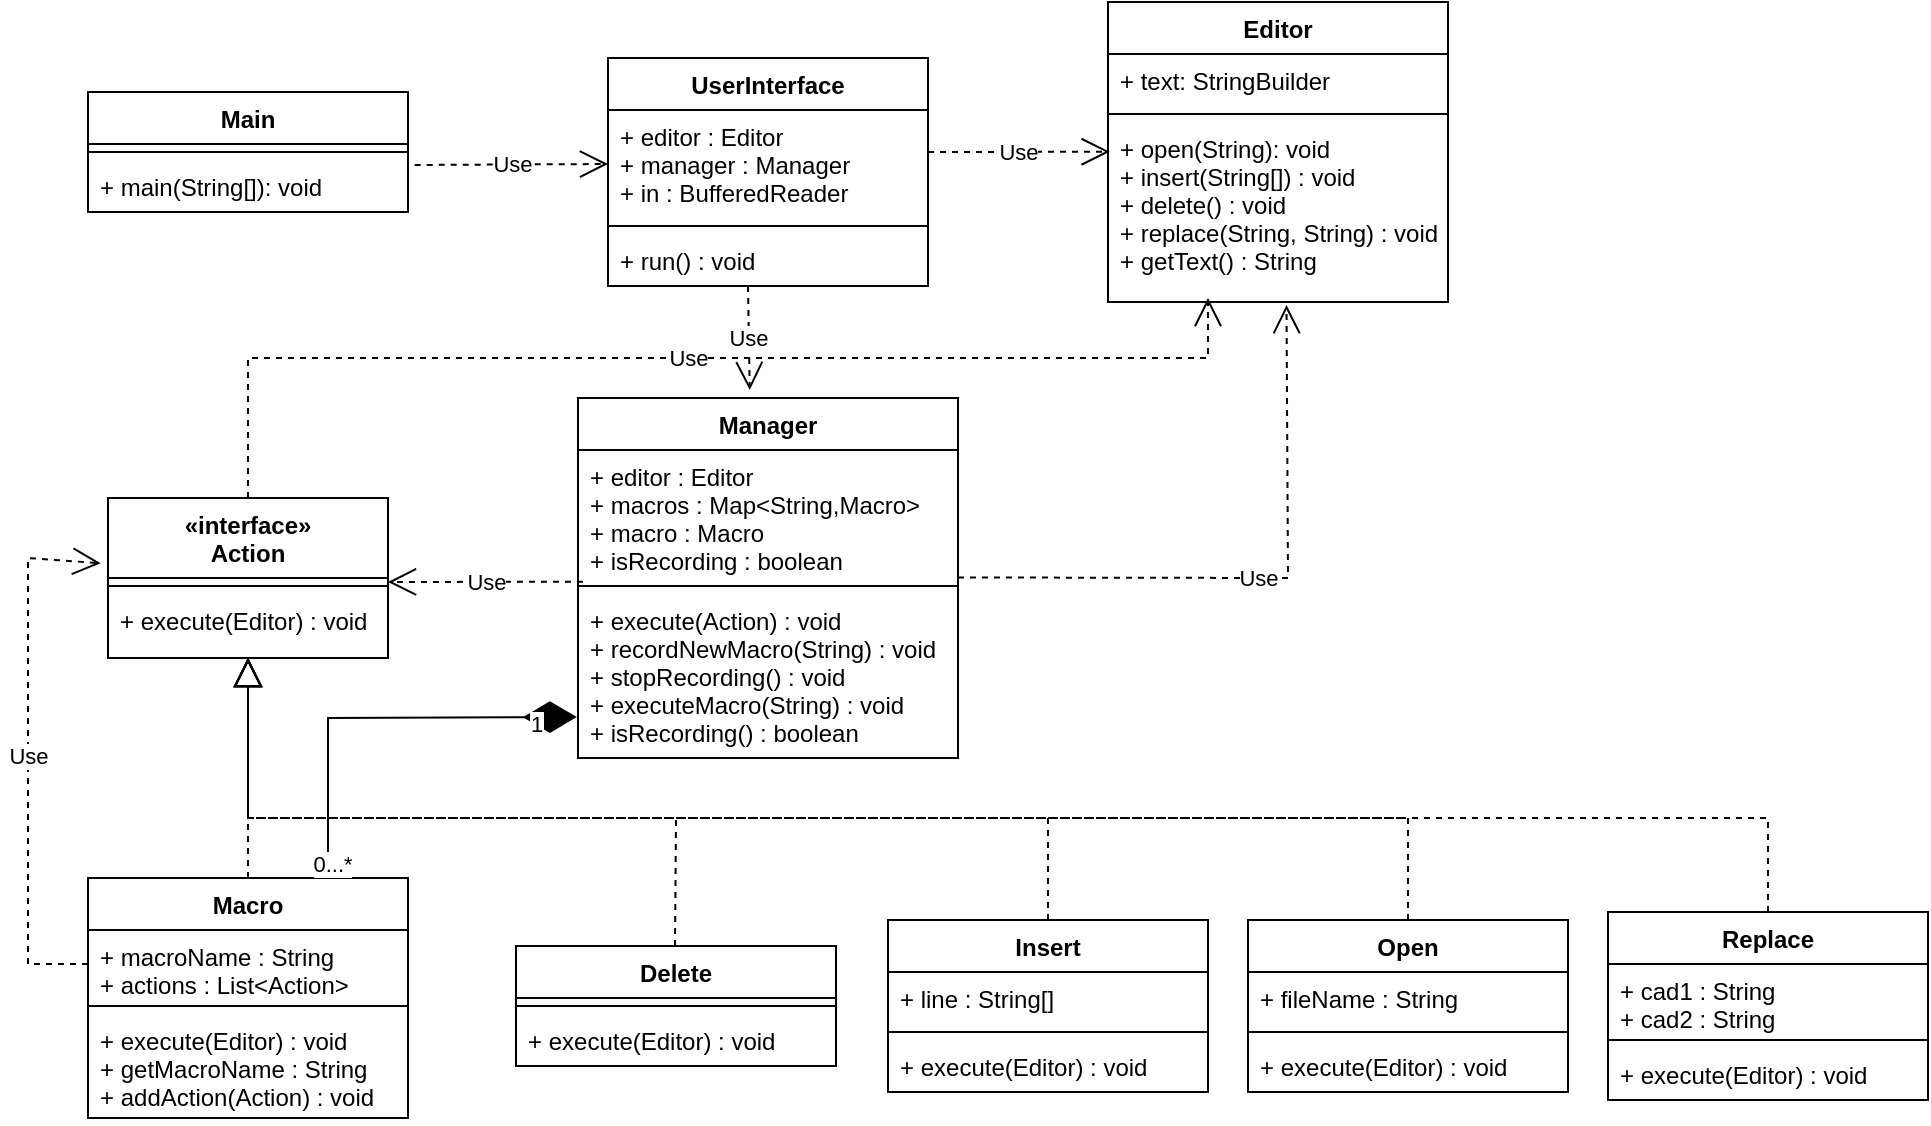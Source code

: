 <mxfile version="20.6.2" type="device"><diagram id="EHMR90krVpSM7yrGwo8S" name="Página-1"><mxGraphModel dx="1941" dy="1704" grid="1" gridSize="10" guides="1" tooltips="1" connect="1" arrows="1" fold="1" page="1" pageScale="1" pageWidth="827" pageHeight="1169" math="0" shadow="0"><root><mxCell id="0"/><mxCell id="1" parent="0"/><mxCell id="iSzbLpM4CHKdNyTtRloV-1" value="Main" style="swimlane;fontStyle=1;align=center;verticalAlign=top;childLayout=stackLayout;horizontal=1;startSize=26;horizontalStack=0;resizeParent=1;resizeParentMax=0;resizeLast=0;collapsible=1;marginBottom=0;" vertex="1" parent="1"><mxGeometry x="40" y="87" width="160" height="60" as="geometry"/></mxCell><mxCell id="iSzbLpM4CHKdNyTtRloV-3" value="" style="line;strokeWidth=1;fillColor=none;align=left;verticalAlign=middle;spacingTop=-1;spacingLeft=3;spacingRight=3;rotatable=0;labelPosition=right;points=[];portConstraint=eastwest;strokeColor=inherit;" vertex="1" parent="iSzbLpM4CHKdNyTtRloV-1"><mxGeometry y="26" width="160" height="8" as="geometry"/></mxCell><mxCell id="iSzbLpM4CHKdNyTtRloV-4" value="+ main(String[]): void" style="text;strokeColor=none;fillColor=none;align=left;verticalAlign=top;spacingLeft=4;spacingRight=4;overflow=hidden;rotatable=0;points=[[0,0.5],[1,0.5]];portConstraint=eastwest;" vertex="1" parent="iSzbLpM4CHKdNyTtRloV-1"><mxGeometry y="34" width="160" height="26" as="geometry"/></mxCell><mxCell id="iSzbLpM4CHKdNyTtRloV-5" value="Editor" style="swimlane;fontStyle=1;align=center;verticalAlign=top;childLayout=stackLayout;horizontal=1;startSize=26;horizontalStack=0;resizeParent=1;resizeParentMax=0;resizeLast=0;collapsible=1;marginBottom=0;" vertex="1" parent="1"><mxGeometry x="550" y="42" width="170" height="150" as="geometry"/></mxCell><mxCell id="iSzbLpM4CHKdNyTtRloV-6" value="+ text: StringBuilder" style="text;strokeColor=none;fillColor=none;align=left;verticalAlign=top;spacingLeft=4;spacingRight=4;overflow=hidden;rotatable=0;points=[[0,0.5],[1,0.5]];portConstraint=eastwest;" vertex="1" parent="iSzbLpM4CHKdNyTtRloV-5"><mxGeometry y="26" width="170" height="26" as="geometry"/></mxCell><mxCell id="iSzbLpM4CHKdNyTtRloV-7" value="" style="line;strokeWidth=1;fillColor=none;align=left;verticalAlign=middle;spacingTop=-1;spacingLeft=3;spacingRight=3;rotatable=0;labelPosition=right;points=[];portConstraint=eastwest;strokeColor=inherit;" vertex="1" parent="iSzbLpM4CHKdNyTtRloV-5"><mxGeometry y="52" width="170" height="8" as="geometry"/></mxCell><mxCell id="iSzbLpM4CHKdNyTtRloV-8" value="+ open(String): void&#10;+ insert(String[]) : void&#10;+ delete() : void&#10;+ replace(String, String) : void&#10;+ getText() : String" style="text;strokeColor=none;fillColor=none;align=left;verticalAlign=top;spacingLeft=4;spacingRight=4;overflow=hidden;rotatable=0;points=[[0,0.5],[1,0.5]];portConstraint=eastwest;" vertex="1" parent="iSzbLpM4CHKdNyTtRloV-5"><mxGeometry y="60" width="170" height="90" as="geometry"/></mxCell><mxCell id="iSzbLpM4CHKdNyTtRloV-13" value="Manager" style="swimlane;fontStyle=1;align=center;verticalAlign=top;childLayout=stackLayout;horizontal=1;startSize=26;horizontalStack=0;resizeParent=1;resizeParentMax=0;resizeLast=0;collapsible=1;marginBottom=0;" vertex="1" parent="1"><mxGeometry x="285" y="240" width="190" height="180" as="geometry"/></mxCell><mxCell id="iSzbLpM4CHKdNyTtRloV-14" value="+ editor : Editor&#10;+ macros : Map&lt;String,Macro&gt;&#10;+ macro : Macro&#10;+ isRecording : boolean" style="text;strokeColor=none;fillColor=none;align=left;verticalAlign=top;spacingLeft=4;spacingRight=4;overflow=hidden;rotatable=0;points=[[0,0.5],[1,0.5]];portConstraint=eastwest;" vertex="1" parent="iSzbLpM4CHKdNyTtRloV-13"><mxGeometry y="26" width="190" height="64" as="geometry"/></mxCell><mxCell id="iSzbLpM4CHKdNyTtRloV-15" value="" style="line;strokeWidth=1;fillColor=none;align=left;verticalAlign=middle;spacingTop=-1;spacingLeft=3;spacingRight=3;rotatable=0;labelPosition=right;points=[];portConstraint=eastwest;strokeColor=inherit;" vertex="1" parent="iSzbLpM4CHKdNyTtRloV-13"><mxGeometry y="90" width="190" height="8" as="geometry"/></mxCell><mxCell id="iSzbLpM4CHKdNyTtRloV-16" value="+ execute(Action) : void&#10;+ recordNewMacro(String) : void&#10;+ stopRecording() : void&#10;+ executeMacro(String) : void&#10;+ isRecording() : boolean" style="text;strokeColor=none;fillColor=none;align=left;verticalAlign=top;spacingLeft=4;spacingRight=4;overflow=hidden;rotatable=0;points=[[0,0.5],[1,0.5]];portConstraint=eastwest;" vertex="1" parent="iSzbLpM4CHKdNyTtRloV-13"><mxGeometry y="98" width="190" height="82" as="geometry"/></mxCell><mxCell id="iSzbLpM4CHKdNyTtRloV-17" value="UserInterface" style="swimlane;fontStyle=1;align=center;verticalAlign=top;childLayout=stackLayout;horizontal=1;startSize=26;horizontalStack=0;resizeParent=1;resizeParentMax=0;resizeLast=0;collapsible=1;marginBottom=0;" vertex="1" parent="1"><mxGeometry x="300" y="70" width="160" height="114" as="geometry"/></mxCell><mxCell id="iSzbLpM4CHKdNyTtRloV-18" value="+ editor : Editor&#10;+ manager : Manager&#10;+ in : BufferedReader" style="text;strokeColor=none;fillColor=none;align=left;verticalAlign=top;spacingLeft=4;spacingRight=4;overflow=hidden;rotatable=0;points=[[0,0.5],[1,0.5]];portConstraint=eastwest;" vertex="1" parent="iSzbLpM4CHKdNyTtRloV-17"><mxGeometry y="26" width="160" height="54" as="geometry"/></mxCell><mxCell id="iSzbLpM4CHKdNyTtRloV-19" value="" style="line;strokeWidth=1;fillColor=none;align=left;verticalAlign=middle;spacingTop=-1;spacingLeft=3;spacingRight=3;rotatable=0;labelPosition=right;points=[];portConstraint=eastwest;strokeColor=inherit;" vertex="1" parent="iSzbLpM4CHKdNyTtRloV-17"><mxGeometry y="80" width="160" height="8" as="geometry"/></mxCell><mxCell id="iSzbLpM4CHKdNyTtRloV-20" value="+ run() : void" style="text;strokeColor=none;fillColor=none;align=left;verticalAlign=top;spacingLeft=4;spacingRight=4;overflow=hidden;rotatable=0;points=[[0,0.5],[1,0.5]];portConstraint=eastwest;" vertex="1" parent="iSzbLpM4CHKdNyTtRloV-17"><mxGeometry y="88" width="160" height="26" as="geometry"/></mxCell><mxCell id="iSzbLpM4CHKdNyTtRloV-23" value="Use" style="endArrow=open;endSize=12;dashed=1;html=1;rounded=0;entryX=0.452;entryY=-0.022;entryDx=0;entryDy=0;entryPerimeter=0;" edge="1" parent="iSzbLpM4CHKdNyTtRloV-17" target="iSzbLpM4CHKdNyTtRloV-13"><mxGeometry width="160" relative="1" as="geometry"><mxPoint x="70" y="114" as="sourcePoint"/><mxPoint x="170" y="114" as="targetPoint"/></mxGeometry></mxCell><mxCell id="iSzbLpM4CHKdNyTtRloV-22" value="Use" style="endArrow=open;endSize=12;dashed=1;html=1;rounded=0;entryX=0.005;entryY=0.165;entryDx=0;entryDy=0;entryPerimeter=0;" edge="1" parent="1" target="iSzbLpM4CHKdNyTtRloV-8"><mxGeometry width="160" relative="1" as="geometry"><mxPoint x="460" y="117" as="sourcePoint"/><mxPoint x="550" y="117" as="targetPoint"/></mxGeometry></mxCell><mxCell id="iSzbLpM4CHKdNyTtRloV-21" value="Use" style="endArrow=open;endSize=12;dashed=1;html=1;rounded=0;entryX=0;entryY=0.5;entryDx=0;entryDy=0;exitX=1.021;exitY=0.096;exitDx=0;exitDy=0;exitPerimeter=0;" edge="1" parent="1" source="iSzbLpM4CHKdNyTtRloV-4" target="iSzbLpM4CHKdNyTtRloV-18"><mxGeometry width="160" relative="1" as="geometry"><mxPoint x="200" y="130" as="sourcePoint"/><mxPoint x="300" y="130" as="targetPoint"/></mxGeometry></mxCell><mxCell id="iSzbLpM4CHKdNyTtRloV-25" value="Use" style="endArrow=open;endSize=12;dashed=1;html=1;rounded=0;exitX=0.013;exitY=0.229;exitDx=0;exitDy=0;exitPerimeter=0;" edge="1" parent="1" source="iSzbLpM4CHKdNyTtRloV-15"><mxGeometry width="160" relative="1" as="geometry"><mxPoint x="280" y="330" as="sourcePoint"/><mxPoint x="190" y="332" as="targetPoint"/></mxGeometry></mxCell><mxCell id="iSzbLpM4CHKdNyTtRloV-26" value="Macro" style="swimlane;fontStyle=1;align=center;verticalAlign=top;childLayout=stackLayout;horizontal=1;startSize=26;horizontalStack=0;resizeParent=1;resizeParentMax=0;resizeLast=0;collapsible=1;marginBottom=0;" vertex="1" parent="1"><mxGeometry x="40" y="480" width="160" height="120" as="geometry"/></mxCell><mxCell id="iSzbLpM4CHKdNyTtRloV-27" value="+ macroName : String&#10;+ actions : List&lt;Action&gt;" style="text;strokeColor=none;fillColor=none;align=left;verticalAlign=top;spacingLeft=4;spacingRight=4;overflow=hidden;rotatable=0;points=[[0,0.5],[1,0.5]];portConstraint=eastwest;" vertex="1" parent="iSzbLpM4CHKdNyTtRloV-26"><mxGeometry y="26" width="160" height="34" as="geometry"/></mxCell><mxCell id="iSzbLpM4CHKdNyTtRloV-28" value="" style="line;strokeWidth=1;fillColor=none;align=left;verticalAlign=middle;spacingTop=-1;spacingLeft=3;spacingRight=3;rotatable=0;labelPosition=right;points=[];portConstraint=eastwest;strokeColor=inherit;" vertex="1" parent="iSzbLpM4CHKdNyTtRloV-26"><mxGeometry y="60" width="160" height="8" as="geometry"/></mxCell><mxCell id="iSzbLpM4CHKdNyTtRloV-29" value="+ execute(Editor) : void&#10;+ getMacroName : String&#10;+ addAction(Action) : void" style="text;strokeColor=none;fillColor=none;align=left;verticalAlign=top;spacingLeft=4;spacingRight=4;overflow=hidden;rotatable=0;points=[[0,0.5],[1,0.5]];portConstraint=eastwest;" vertex="1" parent="iSzbLpM4CHKdNyTtRloV-26"><mxGeometry y="68" width="160" height="52" as="geometry"/></mxCell><mxCell id="iSzbLpM4CHKdNyTtRloV-30" value="«interface»&#10;Action" style="swimlane;fontStyle=1;align=center;verticalAlign=top;childLayout=stackLayout;horizontal=1;startSize=40;horizontalStack=0;resizeParent=1;resizeParentMax=0;resizeLast=0;collapsible=1;marginBottom=0;" vertex="1" parent="1"><mxGeometry x="50" y="290" width="140" height="80" as="geometry"/></mxCell><mxCell id="iSzbLpM4CHKdNyTtRloV-32" value="" style="line;strokeWidth=1;fillColor=none;align=left;verticalAlign=middle;spacingTop=-1;spacingLeft=3;spacingRight=3;rotatable=0;labelPosition=right;points=[];portConstraint=eastwest;strokeColor=inherit;" vertex="1" parent="iSzbLpM4CHKdNyTtRloV-30"><mxGeometry y="40" width="140" height="8" as="geometry"/></mxCell><mxCell id="iSzbLpM4CHKdNyTtRloV-33" value="+ execute(Editor) : void" style="text;strokeColor=none;fillColor=none;align=left;verticalAlign=top;spacingLeft=4;spacingRight=4;overflow=hidden;rotatable=0;points=[[0,0.5],[1,0.5]];portConstraint=eastwest;" vertex="1" parent="iSzbLpM4CHKdNyTtRloV-30"><mxGeometry y="48" width="140" height="32" as="geometry"/></mxCell><mxCell id="iSzbLpM4CHKdNyTtRloV-35" value="Use" style="endArrow=open;endSize=12;dashed=1;html=1;rounded=0;entryX=0.525;entryY=1.017;entryDx=0;entryDy=0;entryPerimeter=0;" edge="1" parent="1" target="iSzbLpM4CHKdNyTtRloV-8"><mxGeometry width="160" relative="1" as="geometry"><mxPoint x="475" y="329.73" as="sourcePoint"/><mxPoint x="565.85" y="329.58" as="targetPoint"/><Array as="points"><mxPoint x="640" y="330"/></Array></mxGeometry></mxCell><mxCell id="iSzbLpM4CHKdNyTtRloV-36" value="" style="endArrow=block;dashed=1;endFill=0;endSize=12;html=1;rounded=0;exitX=0.5;exitY=0;exitDx=0;exitDy=0;" edge="1" parent="1" source="iSzbLpM4CHKdNyTtRloV-26"><mxGeometry width="160" relative="1" as="geometry"><mxPoint x="121" y="450" as="sourcePoint"/><mxPoint x="120" y="370" as="targetPoint"/></mxGeometry></mxCell><mxCell id="iSzbLpM4CHKdNyTtRloV-38" value="" style="endArrow=diamondThin;endFill=1;endSize=24;html=1;rounded=0;entryX=-0.003;entryY=0.75;entryDx=0;entryDy=0;entryPerimeter=0;exitX=0.75;exitY=0;exitDx=0;exitDy=0;" edge="1" parent="1" source="iSzbLpM4CHKdNyTtRloV-26" target="iSzbLpM4CHKdNyTtRloV-16"><mxGeometry width="160" relative="1" as="geometry"><mxPoint x="200" y="522.58" as="sourcePoint"/><mxPoint x="360" y="522.58" as="targetPoint"/><Array as="points"><mxPoint x="160" y="430"/><mxPoint x="160" y="400"/></Array></mxGeometry></mxCell><mxCell id="iSzbLpM4CHKdNyTtRloV-39" value="0...*" style="edgeLabel;html=1;align=center;verticalAlign=middle;resizable=0;points=[];" vertex="1" connectable="0" parent="iSzbLpM4CHKdNyTtRloV-38"><mxGeometry x="-0.932" y="-2" relative="1" as="geometry"><mxPoint as="offset"/></mxGeometry></mxCell><mxCell id="iSzbLpM4CHKdNyTtRloV-40" value="1" style="edgeLabel;html=1;align=center;verticalAlign=middle;resizable=0;points=[];" vertex="1" connectable="0" parent="iSzbLpM4CHKdNyTtRloV-38"><mxGeometry x="0.796" y="-3" relative="1" as="geometry"><mxPoint as="offset"/></mxGeometry></mxCell><mxCell id="iSzbLpM4CHKdNyTtRloV-45" value="Use" style="endArrow=open;endSize=12;dashed=1;html=1;rounded=0;exitX=0;exitY=0.5;exitDx=0;exitDy=0;entryX=-0.026;entryY=0.408;entryDx=0;entryDy=0;entryPerimeter=0;" edge="1" parent="1" source="iSzbLpM4CHKdNyTtRloV-27" target="iSzbLpM4CHKdNyTtRloV-30"><mxGeometry width="160" relative="1" as="geometry"><mxPoint x="40" y="522.582" as="sourcePoint"/><mxPoint x="-57.47" y="522.75" as="targetPoint"/><Array as="points"><mxPoint x="10" y="523"/><mxPoint x="10" y="320"/></Array></mxGeometry></mxCell><mxCell id="iSzbLpM4CHKdNyTtRloV-49" value="Use" style="endArrow=open;endSize=12;dashed=1;html=1;rounded=0;exitX=0.5;exitY=0;exitDx=0;exitDy=0;" edge="1" parent="1" source="iSzbLpM4CHKdNyTtRloV-30"><mxGeometry width="160" relative="1" as="geometry"><mxPoint x="380" y="194" as="sourcePoint"/><mxPoint x="600" y="190" as="targetPoint"/><Array as="points"><mxPoint x="120" y="220"/><mxPoint x="600" y="220"/></Array></mxGeometry></mxCell><mxCell id="iSzbLpM4CHKdNyTtRloV-50" value="Delete" style="swimlane;fontStyle=1;align=center;verticalAlign=top;childLayout=stackLayout;horizontal=1;startSize=26;horizontalStack=0;resizeParent=1;resizeParentMax=0;resizeLast=0;collapsible=1;marginBottom=0;" vertex="1" parent="1"><mxGeometry x="254" y="514" width="160" height="60" as="geometry"/></mxCell><mxCell id="iSzbLpM4CHKdNyTtRloV-52" value="" style="line;strokeWidth=1;fillColor=none;align=left;verticalAlign=middle;spacingTop=-1;spacingLeft=3;spacingRight=3;rotatable=0;labelPosition=right;points=[];portConstraint=eastwest;strokeColor=inherit;" vertex="1" parent="iSzbLpM4CHKdNyTtRloV-50"><mxGeometry y="26" width="160" height="8" as="geometry"/></mxCell><mxCell id="iSzbLpM4CHKdNyTtRloV-53" value="+ execute(Editor) : void" style="text;strokeColor=none;fillColor=none;align=left;verticalAlign=top;spacingLeft=4;spacingRight=4;overflow=hidden;rotatable=0;points=[[0,0.5],[1,0.5]];portConstraint=eastwest;" vertex="1" parent="iSzbLpM4CHKdNyTtRloV-50"><mxGeometry y="34" width="160" height="26" as="geometry"/></mxCell><mxCell id="iSzbLpM4CHKdNyTtRloV-58" value="Insert" style="swimlane;fontStyle=1;align=center;verticalAlign=top;childLayout=stackLayout;horizontal=1;startSize=26;horizontalStack=0;resizeParent=1;resizeParentMax=0;resizeLast=0;collapsible=1;marginBottom=0;" vertex="1" parent="1"><mxGeometry x="440" y="501" width="160" height="86" as="geometry"/></mxCell><mxCell id="iSzbLpM4CHKdNyTtRloV-59" value="+ line : String[]" style="text;strokeColor=none;fillColor=none;align=left;verticalAlign=top;spacingLeft=4;spacingRight=4;overflow=hidden;rotatable=0;points=[[0,0.5],[1,0.5]];portConstraint=eastwest;" vertex="1" parent="iSzbLpM4CHKdNyTtRloV-58"><mxGeometry y="26" width="160" height="26" as="geometry"/></mxCell><mxCell id="iSzbLpM4CHKdNyTtRloV-60" value="" style="line;strokeWidth=1;fillColor=none;align=left;verticalAlign=middle;spacingTop=-1;spacingLeft=3;spacingRight=3;rotatable=0;labelPosition=right;points=[];portConstraint=eastwest;strokeColor=inherit;" vertex="1" parent="iSzbLpM4CHKdNyTtRloV-58"><mxGeometry y="52" width="160" height="8" as="geometry"/></mxCell><mxCell id="iSzbLpM4CHKdNyTtRloV-61" value="+ execute(Editor) : void" style="text;strokeColor=none;fillColor=none;align=left;verticalAlign=top;spacingLeft=4;spacingRight=4;overflow=hidden;rotatable=0;points=[[0,0.5],[1,0.5]];portConstraint=eastwest;" vertex="1" parent="iSzbLpM4CHKdNyTtRloV-58"><mxGeometry y="60" width="160" height="26" as="geometry"/></mxCell><mxCell id="iSzbLpM4CHKdNyTtRloV-62" value="Open" style="swimlane;fontStyle=1;align=center;verticalAlign=top;childLayout=stackLayout;horizontal=1;startSize=26;horizontalStack=0;resizeParent=1;resizeParentMax=0;resizeLast=0;collapsible=1;marginBottom=0;" vertex="1" parent="1"><mxGeometry x="620" y="501" width="160" height="86" as="geometry"/></mxCell><mxCell id="iSzbLpM4CHKdNyTtRloV-63" value="+ fileName : String" style="text;strokeColor=none;fillColor=none;align=left;verticalAlign=top;spacingLeft=4;spacingRight=4;overflow=hidden;rotatable=0;points=[[0,0.5],[1,0.5]];portConstraint=eastwest;" vertex="1" parent="iSzbLpM4CHKdNyTtRloV-62"><mxGeometry y="26" width="160" height="26" as="geometry"/></mxCell><mxCell id="iSzbLpM4CHKdNyTtRloV-64" value="" style="line;strokeWidth=1;fillColor=none;align=left;verticalAlign=middle;spacingTop=-1;spacingLeft=3;spacingRight=3;rotatable=0;labelPosition=right;points=[];portConstraint=eastwest;strokeColor=inherit;" vertex="1" parent="iSzbLpM4CHKdNyTtRloV-62"><mxGeometry y="52" width="160" height="8" as="geometry"/></mxCell><mxCell id="iSzbLpM4CHKdNyTtRloV-65" value="+ execute(Editor) : void" style="text;strokeColor=none;fillColor=none;align=left;verticalAlign=top;spacingLeft=4;spacingRight=4;overflow=hidden;rotatable=0;points=[[0,0.5],[1,0.5]];portConstraint=eastwest;" vertex="1" parent="iSzbLpM4CHKdNyTtRloV-62"><mxGeometry y="60" width="160" height="26" as="geometry"/></mxCell><mxCell id="iSzbLpM4CHKdNyTtRloV-66" value="Replace" style="swimlane;fontStyle=1;align=center;verticalAlign=top;childLayout=stackLayout;horizontal=1;startSize=26;horizontalStack=0;resizeParent=1;resizeParentMax=0;resizeLast=0;collapsible=1;marginBottom=0;" vertex="1" parent="1"><mxGeometry x="800" y="497" width="160" height="94" as="geometry"/></mxCell><mxCell id="iSzbLpM4CHKdNyTtRloV-67" value="+ cad1 : String&#10;+ cad2 : String" style="text;strokeColor=none;fillColor=none;align=left;verticalAlign=top;spacingLeft=4;spacingRight=4;overflow=hidden;rotatable=0;points=[[0,0.5],[1,0.5]];portConstraint=eastwest;" vertex="1" parent="iSzbLpM4CHKdNyTtRloV-66"><mxGeometry y="26" width="160" height="34" as="geometry"/></mxCell><mxCell id="iSzbLpM4CHKdNyTtRloV-68" value="" style="line;strokeWidth=1;fillColor=none;align=left;verticalAlign=middle;spacingTop=-1;spacingLeft=3;spacingRight=3;rotatable=0;labelPosition=right;points=[];portConstraint=eastwest;strokeColor=inherit;" vertex="1" parent="iSzbLpM4CHKdNyTtRloV-66"><mxGeometry y="60" width="160" height="8" as="geometry"/></mxCell><mxCell id="iSzbLpM4CHKdNyTtRloV-69" value="+ execute(Editor) : void" style="text;strokeColor=none;fillColor=none;align=left;verticalAlign=top;spacingLeft=4;spacingRight=4;overflow=hidden;rotatable=0;points=[[0,0.5],[1,0.5]];portConstraint=eastwest;" vertex="1" parent="iSzbLpM4CHKdNyTtRloV-66"><mxGeometry y="68" width="160" height="26" as="geometry"/></mxCell><mxCell id="iSzbLpM4CHKdNyTtRloV-74" value="" style="endArrow=block;dashed=1;endFill=0;endSize=12;html=1;rounded=0;exitX=0.5;exitY=0;exitDx=0;exitDy=0;" edge="1" parent="1"><mxGeometry width="160" relative="1" as="geometry"><mxPoint x="333.5" y="514" as="sourcePoint"/><mxPoint x="120" y="370" as="targetPoint"/><Array as="points"><mxPoint x="334" y="450"/><mxPoint x="120" y="450"/></Array></mxGeometry></mxCell><mxCell id="iSzbLpM4CHKdNyTtRloV-75" value="" style="endArrow=block;dashed=1;endFill=0;endSize=12;html=1;rounded=0;exitX=0.5;exitY=0;exitDx=0;exitDy=0;" edge="1" parent="1" source="iSzbLpM4CHKdNyTtRloV-58"><mxGeometry width="160" relative="1" as="geometry"><mxPoint x="333.5" y="514" as="sourcePoint"/><mxPoint x="120" y="370" as="targetPoint"/><Array as="points"><mxPoint x="520" y="450"/><mxPoint x="120" y="450"/></Array></mxGeometry></mxCell><mxCell id="iSzbLpM4CHKdNyTtRloV-76" value="" style="endArrow=block;dashed=1;endFill=0;endSize=12;html=1;rounded=0;exitX=0.5;exitY=0;exitDx=0;exitDy=0;" edge="1" parent="1" source="iSzbLpM4CHKdNyTtRloV-62"><mxGeometry width="160" relative="1" as="geometry"><mxPoint x="520" y="501" as="sourcePoint"/><mxPoint x="120" y="370" as="targetPoint"/><Array as="points"><mxPoint x="700" y="450"/><mxPoint x="120" y="450"/></Array></mxGeometry></mxCell><mxCell id="iSzbLpM4CHKdNyTtRloV-77" value="" style="endArrow=block;dashed=1;endFill=0;endSize=12;html=1;rounded=0;exitX=0.5;exitY=0;exitDx=0;exitDy=0;" edge="1" parent="1" source="iSzbLpM4CHKdNyTtRloV-66"><mxGeometry width="160" relative="1" as="geometry"><mxPoint x="520" y="501" as="sourcePoint"/><mxPoint x="120" y="370" as="targetPoint"/><Array as="points"><mxPoint x="880" y="450"/><mxPoint x="120" y="450"/></Array></mxGeometry></mxCell></root></mxGraphModel></diagram></mxfile>
